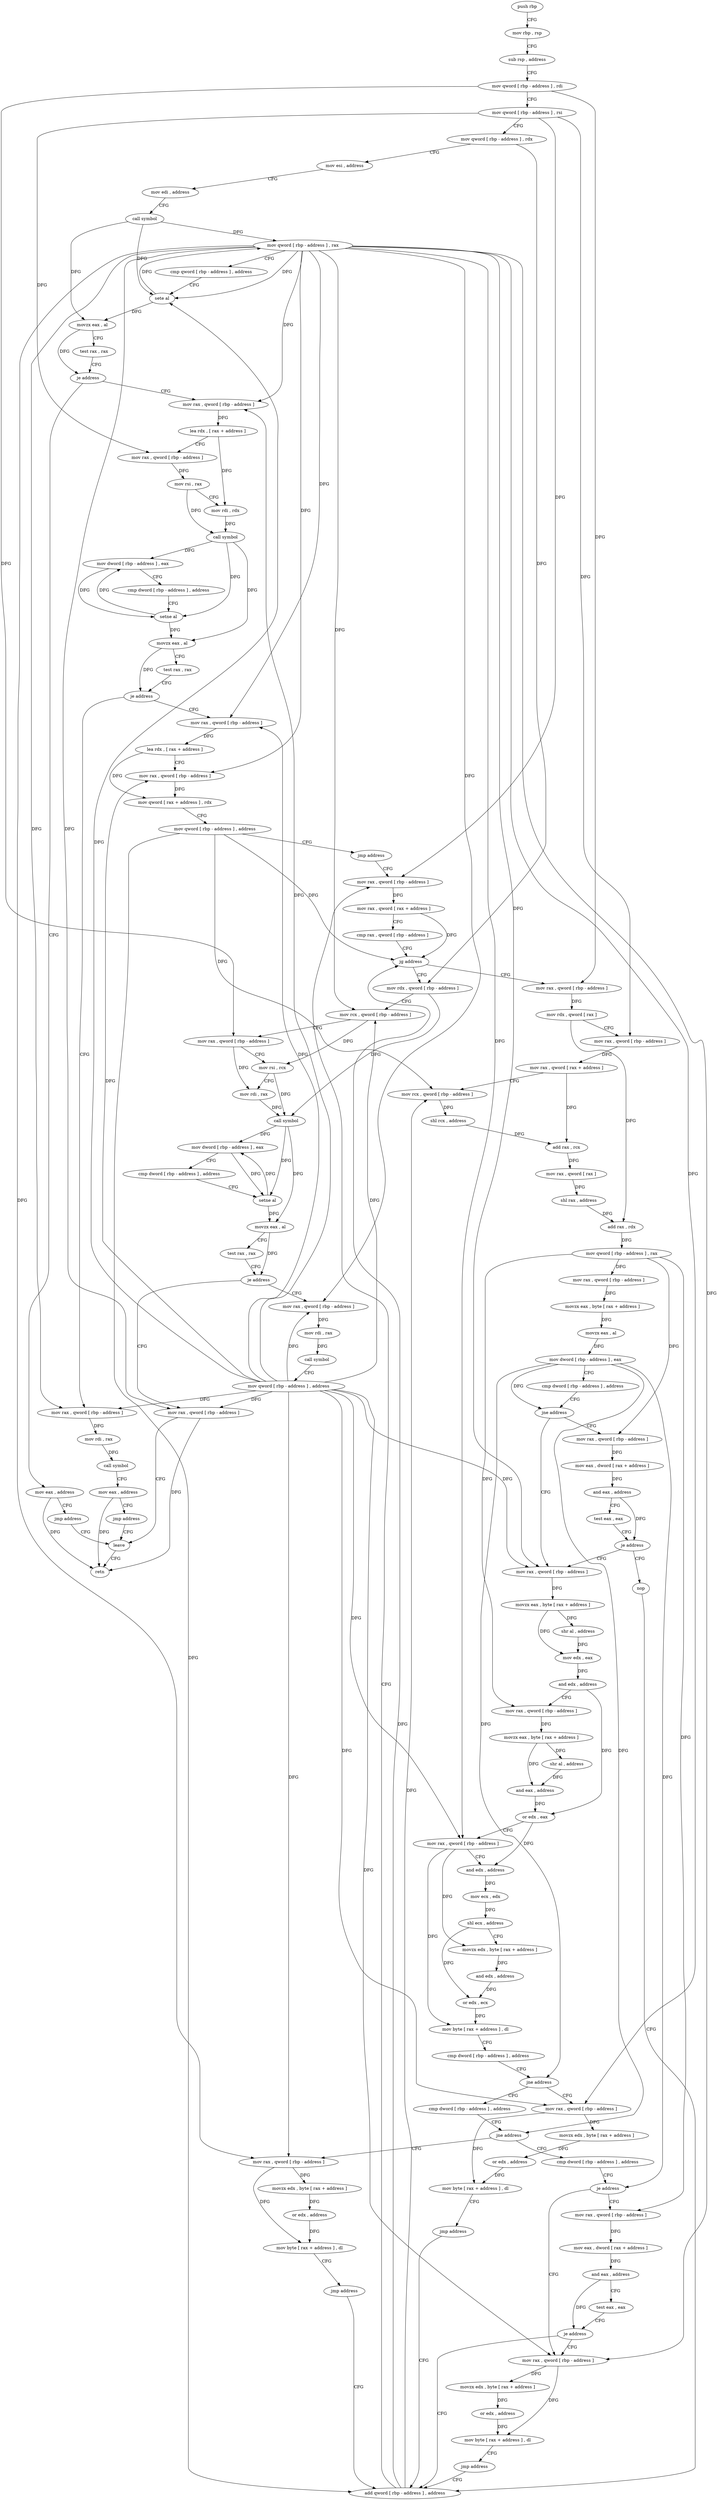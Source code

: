 digraph "func" {
"4382962" [label = "push rbp" ]
"4382963" [label = "mov rbp , rsp" ]
"4382966" [label = "sub rsp , address" ]
"4382970" [label = "mov qword [ rbp - address ] , rdi" ]
"4382974" [label = "mov qword [ rbp - address ] , rsi" ]
"4382978" [label = "mov qword [ rbp - address ] , rdx" ]
"4382982" [label = "mov esi , address" ]
"4382987" [label = "mov edi , address" ]
"4382992" [label = "call symbol" ]
"4382997" [label = "mov qword [ rbp - address ] , rax" ]
"4383001" [label = "cmp qword [ rbp - address ] , address" ]
"4383006" [label = "sete al" ]
"4383009" [label = "movzx eax , al" ]
"4383012" [label = "test rax , rax" ]
"4383015" [label = "je address" ]
"4383027" [label = "mov rax , qword [ rbp - address ]" ]
"4383017" [label = "mov eax , address" ]
"4383031" [label = "lea rdx , [ rax + address ]" ]
"4383035" [label = "mov rax , qword [ rbp - address ]" ]
"4383039" [label = "mov rsi , rax" ]
"4383042" [label = "mov rdi , rdx" ]
"4383045" [label = "call symbol" ]
"4383050" [label = "mov dword [ rbp - address ] , eax" ]
"4383053" [label = "cmp dword [ rbp - address ] , address" ]
"4383057" [label = "setne al" ]
"4383060" [label = "movzx eax , al" ]
"4383063" [label = "test rax , rax" ]
"4383066" [label = "je address" ]
"4383090" [label = "mov rax , qword [ rbp - address ]" ]
"4383068" [label = "mov rax , qword [ rbp - address ]" ]
"4383022" [label = "jmp address" ]
"4383426" [label = "leave" ]
"4383094" [label = "lea rdx , [ rax + address ]" ]
"4383098" [label = "mov rax , qword [ rbp - address ]" ]
"4383102" [label = "mov qword [ rax + address ] , rdx" ]
"4383106" [label = "mov qword [ rbp - address ] , address" ]
"4383114" [label = "jmp address" ]
"4383343" [label = "mov rax , qword [ rbp - address ]" ]
"4383072" [label = "mov rdi , rax" ]
"4383075" [label = "call symbol" ]
"4383080" [label = "mov eax , address" ]
"4383085" [label = "jmp address" ]
"4383427" [label = "retn" ]
"4383347" [label = "mov rax , qword [ rax + address ]" ]
"4383351" [label = "cmp rax , qword [ rbp - address ]" ]
"4383355" [label = "jg address" ]
"4383119" [label = "mov rax , qword [ rbp - address ]" ]
"4383361" [label = "mov rdx , qword [ rbp - address ]" ]
"4383123" [label = "mov rdx , qword [ rax ]" ]
"4383126" [label = "mov rax , qword [ rbp - address ]" ]
"4383130" [label = "mov rax , qword [ rax + address ]" ]
"4383134" [label = "mov rcx , qword [ rbp - address ]" ]
"4383138" [label = "shl rcx , address" ]
"4383142" [label = "add rax , rcx" ]
"4383145" [label = "mov rax , qword [ rax ]" ]
"4383148" [label = "shl rax , address" ]
"4383152" [label = "add rax , rdx" ]
"4383155" [label = "mov qword [ rbp - address ] , rax" ]
"4383159" [label = "mov rax , qword [ rbp - address ]" ]
"4383163" [label = "movzx eax , byte [ rax + address ]" ]
"4383167" [label = "movzx eax , al" ]
"4383170" [label = "mov dword [ rbp - address ] , eax" ]
"4383173" [label = "cmp dword [ rbp - address ] , address" ]
"4383177" [label = "jne address" ]
"4383199" [label = "mov rax , qword [ rbp - address ]" ]
"4383179" [label = "mov rax , qword [ rbp - address ]" ]
"4383365" [label = "mov rcx , qword [ rbp - address ]" ]
"4383369" [label = "mov rax , qword [ rbp - address ]" ]
"4383373" [label = "mov rsi , rcx" ]
"4383376" [label = "mov rdi , rax" ]
"4383379" [label = "call symbol" ]
"4383384" [label = "mov dword [ rbp - address ] , eax" ]
"4383387" [label = "cmp dword [ rbp - address ] , address" ]
"4383391" [label = "setne al" ]
"4383394" [label = "movzx eax , al" ]
"4383397" [label = "test rax , rax" ]
"4383400" [label = "je address" ]
"4383422" [label = "mov rax , qword [ rbp - address ]" ]
"4383402" [label = "mov rax , qword [ rbp - address ]" ]
"4383203" [label = "movzx eax , byte [ rax + address ]" ]
"4383207" [label = "shr al , address" ]
"4383210" [label = "mov edx , eax" ]
"4383212" [label = "and edx , address" ]
"4383215" [label = "mov rax , qword [ rbp - address ]" ]
"4383219" [label = "movzx eax , byte [ rax + address ]" ]
"4383223" [label = "shr al , address" ]
"4383226" [label = "and eax , address" ]
"4383229" [label = "or edx , eax" ]
"4383231" [label = "mov rax , qword [ rbp - address ]" ]
"4383235" [label = "and edx , address" ]
"4383238" [label = "mov ecx , edx" ]
"4383240" [label = "shl ecx , address" ]
"4383243" [label = "movzx edx , byte [ rax + address ]" ]
"4383247" [label = "and edx , address" ]
"4383250" [label = "or edx , ecx" ]
"4383252" [label = "mov byte [ rax + address ] , dl" ]
"4383255" [label = "cmp dword [ rbp - address ] , address" ]
"4383259" [label = "jne address" ]
"4383277" [label = "cmp dword [ rbp - address ] , address" ]
"4383261" [label = "mov rax , qword [ rbp - address ]" ]
"4383183" [label = "mov eax , dword [ rax + address ]" ]
"4383186" [label = "and eax , address" ]
"4383191" [label = "test eax , eax" ]
"4383193" [label = "je address" ]
"4383337" [label = "nop" ]
"4383406" [label = "mov rdi , rax" ]
"4383409" [label = "call symbol" ]
"4383414" [label = "mov qword [ rbp - address ] , address" ]
"4383281" [label = "jne address" ]
"4383299" [label = "cmp dword [ rbp - address ] , address" ]
"4383283" [label = "mov rax , qword [ rbp - address ]" ]
"4383265" [label = "movzx edx , byte [ rax + address ]" ]
"4383269" [label = "or edx , address" ]
"4383272" [label = "mov byte [ rax + address ] , dl" ]
"4383275" [label = "jmp address" ]
"4383338" [label = "add qword [ rbp - address ] , address" ]
"4383303" [label = "je address" ]
"4383321" [label = "mov rax , qword [ rbp - address ]" ]
"4383305" [label = "mov rax , qword [ rbp - address ]" ]
"4383287" [label = "movzx edx , byte [ rax + address ]" ]
"4383291" [label = "or edx , address" ]
"4383294" [label = "mov byte [ rax + address ] , dl" ]
"4383297" [label = "jmp address" ]
"4383325" [label = "movzx edx , byte [ rax + address ]" ]
"4383329" [label = "or edx , address" ]
"4383332" [label = "mov byte [ rax + address ] , dl" ]
"4383335" [label = "jmp address" ]
"4383309" [label = "mov eax , dword [ rax + address ]" ]
"4383312" [label = "and eax , address" ]
"4383317" [label = "test eax , eax" ]
"4383319" [label = "je address" ]
"4382962" -> "4382963" [ label = "CFG" ]
"4382963" -> "4382966" [ label = "CFG" ]
"4382966" -> "4382970" [ label = "CFG" ]
"4382970" -> "4382974" [ label = "CFG" ]
"4382970" -> "4383119" [ label = "DFG" ]
"4382970" -> "4383369" [ label = "DFG" ]
"4382974" -> "4382978" [ label = "CFG" ]
"4382974" -> "4383035" [ label = "DFG" ]
"4382974" -> "4383343" [ label = "DFG" ]
"4382974" -> "4383126" [ label = "DFG" ]
"4382978" -> "4382982" [ label = "CFG" ]
"4382978" -> "4383361" [ label = "DFG" ]
"4382982" -> "4382987" [ label = "CFG" ]
"4382987" -> "4382992" [ label = "CFG" ]
"4382992" -> "4382997" [ label = "DFG" ]
"4382992" -> "4383006" [ label = "DFG" ]
"4382992" -> "4383009" [ label = "DFG" ]
"4382997" -> "4383001" [ label = "CFG" ]
"4382997" -> "4383006" [ label = "DFG" ]
"4382997" -> "4383027" [ label = "DFG" ]
"4382997" -> "4383090" [ label = "DFG" ]
"4382997" -> "4383098" [ label = "DFG" ]
"4382997" -> "4383068" [ label = "DFG" ]
"4382997" -> "4383365" [ label = "DFG" ]
"4382997" -> "4383199" [ label = "DFG" ]
"4382997" -> "4383231" [ label = "DFG" ]
"4382997" -> "4383422" [ label = "DFG" ]
"4382997" -> "4383402" [ label = "DFG" ]
"4382997" -> "4383261" [ label = "DFG" ]
"4382997" -> "4383283" [ label = "DFG" ]
"4382997" -> "4383321" [ label = "DFG" ]
"4383001" -> "4383006" [ label = "CFG" ]
"4383006" -> "4383009" [ label = "DFG" ]
"4383006" -> "4382997" [ label = "DFG" ]
"4383009" -> "4383012" [ label = "CFG" ]
"4383009" -> "4383015" [ label = "DFG" ]
"4383012" -> "4383015" [ label = "CFG" ]
"4383015" -> "4383027" [ label = "CFG" ]
"4383015" -> "4383017" [ label = "CFG" ]
"4383027" -> "4383031" [ label = "DFG" ]
"4383017" -> "4383022" [ label = "CFG" ]
"4383017" -> "4383427" [ label = "DFG" ]
"4383031" -> "4383035" [ label = "CFG" ]
"4383031" -> "4383042" [ label = "DFG" ]
"4383035" -> "4383039" [ label = "DFG" ]
"4383039" -> "4383042" [ label = "CFG" ]
"4383039" -> "4383045" [ label = "DFG" ]
"4383042" -> "4383045" [ label = "DFG" ]
"4383045" -> "4383050" [ label = "DFG" ]
"4383045" -> "4383057" [ label = "DFG" ]
"4383045" -> "4383060" [ label = "DFG" ]
"4383050" -> "4383053" [ label = "CFG" ]
"4383050" -> "4383057" [ label = "DFG" ]
"4383053" -> "4383057" [ label = "CFG" ]
"4383057" -> "4383060" [ label = "DFG" ]
"4383057" -> "4383050" [ label = "DFG" ]
"4383060" -> "4383063" [ label = "CFG" ]
"4383060" -> "4383066" [ label = "DFG" ]
"4383063" -> "4383066" [ label = "CFG" ]
"4383066" -> "4383090" [ label = "CFG" ]
"4383066" -> "4383068" [ label = "CFG" ]
"4383090" -> "4383094" [ label = "DFG" ]
"4383068" -> "4383072" [ label = "DFG" ]
"4383022" -> "4383426" [ label = "CFG" ]
"4383426" -> "4383427" [ label = "CFG" ]
"4383094" -> "4383098" [ label = "CFG" ]
"4383094" -> "4383102" [ label = "DFG" ]
"4383098" -> "4383102" [ label = "DFG" ]
"4383102" -> "4383106" [ label = "CFG" ]
"4383106" -> "4383114" [ label = "CFG" ]
"4383106" -> "4383355" [ label = "DFG" ]
"4383106" -> "4383134" [ label = "DFG" ]
"4383106" -> "4383338" [ label = "DFG" ]
"4383114" -> "4383343" [ label = "CFG" ]
"4383343" -> "4383347" [ label = "DFG" ]
"4383072" -> "4383075" [ label = "DFG" ]
"4383075" -> "4383080" [ label = "CFG" ]
"4383080" -> "4383085" [ label = "CFG" ]
"4383080" -> "4383427" [ label = "DFG" ]
"4383085" -> "4383426" [ label = "CFG" ]
"4383347" -> "4383351" [ label = "CFG" ]
"4383347" -> "4383355" [ label = "DFG" ]
"4383351" -> "4383355" [ label = "CFG" ]
"4383355" -> "4383119" [ label = "CFG" ]
"4383355" -> "4383361" [ label = "CFG" ]
"4383119" -> "4383123" [ label = "DFG" ]
"4383361" -> "4383365" [ label = "CFG" ]
"4383361" -> "4383379" [ label = "DFG" ]
"4383123" -> "4383126" [ label = "CFG" ]
"4383123" -> "4383152" [ label = "DFG" ]
"4383126" -> "4383130" [ label = "DFG" ]
"4383130" -> "4383134" [ label = "CFG" ]
"4383130" -> "4383142" [ label = "DFG" ]
"4383134" -> "4383138" [ label = "DFG" ]
"4383138" -> "4383142" [ label = "DFG" ]
"4383142" -> "4383145" [ label = "DFG" ]
"4383145" -> "4383148" [ label = "DFG" ]
"4383148" -> "4383152" [ label = "DFG" ]
"4383152" -> "4383155" [ label = "DFG" ]
"4383155" -> "4383159" [ label = "DFG" ]
"4383155" -> "4383215" [ label = "DFG" ]
"4383155" -> "4383179" [ label = "DFG" ]
"4383155" -> "4383305" [ label = "DFG" ]
"4383159" -> "4383163" [ label = "DFG" ]
"4383163" -> "4383167" [ label = "DFG" ]
"4383167" -> "4383170" [ label = "DFG" ]
"4383170" -> "4383173" [ label = "CFG" ]
"4383170" -> "4383177" [ label = "DFG" ]
"4383170" -> "4383259" [ label = "DFG" ]
"4383170" -> "4383281" [ label = "DFG" ]
"4383170" -> "4383303" [ label = "DFG" ]
"4383173" -> "4383177" [ label = "CFG" ]
"4383177" -> "4383199" [ label = "CFG" ]
"4383177" -> "4383179" [ label = "CFG" ]
"4383199" -> "4383203" [ label = "DFG" ]
"4383179" -> "4383183" [ label = "DFG" ]
"4383365" -> "4383369" [ label = "CFG" ]
"4383365" -> "4383373" [ label = "DFG" ]
"4383369" -> "4383373" [ label = "CFG" ]
"4383369" -> "4383376" [ label = "DFG" ]
"4383373" -> "4383376" [ label = "CFG" ]
"4383373" -> "4383379" [ label = "DFG" ]
"4383376" -> "4383379" [ label = "DFG" ]
"4383379" -> "4383384" [ label = "DFG" ]
"4383379" -> "4383391" [ label = "DFG" ]
"4383379" -> "4383394" [ label = "DFG" ]
"4383384" -> "4383387" [ label = "CFG" ]
"4383384" -> "4383391" [ label = "DFG" ]
"4383387" -> "4383391" [ label = "CFG" ]
"4383391" -> "4383394" [ label = "DFG" ]
"4383391" -> "4383384" [ label = "DFG" ]
"4383394" -> "4383397" [ label = "CFG" ]
"4383394" -> "4383400" [ label = "DFG" ]
"4383397" -> "4383400" [ label = "CFG" ]
"4383400" -> "4383422" [ label = "CFG" ]
"4383400" -> "4383402" [ label = "CFG" ]
"4383422" -> "4383426" [ label = "CFG" ]
"4383422" -> "4383427" [ label = "DFG" ]
"4383402" -> "4383406" [ label = "DFG" ]
"4383203" -> "4383207" [ label = "DFG" ]
"4383203" -> "4383210" [ label = "DFG" ]
"4383207" -> "4383210" [ label = "DFG" ]
"4383210" -> "4383212" [ label = "DFG" ]
"4383212" -> "4383215" [ label = "CFG" ]
"4383212" -> "4383229" [ label = "DFG" ]
"4383215" -> "4383219" [ label = "DFG" ]
"4383219" -> "4383223" [ label = "DFG" ]
"4383219" -> "4383226" [ label = "DFG" ]
"4383223" -> "4383226" [ label = "DFG" ]
"4383226" -> "4383229" [ label = "DFG" ]
"4383229" -> "4383231" [ label = "CFG" ]
"4383229" -> "4383235" [ label = "DFG" ]
"4383231" -> "4383235" [ label = "CFG" ]
"4383231" -> "4383243" [ label = "DFG" ]
"4383231" -> "4383252" [ label = "DFG" ]
"4383235" -> "4383238" [ label = "DFG" ]
"4383238" -> "4383240" [ label = "DFG" ]
"4383240" -> "4383243" [ label = "CFG" ]
"4383240" -> "4383250" [ label = "DFG" ]
"4383243" -> "4383247" [ label = "DFG" ]
"4383247" -> "4383250" [ label = "DFG" ]
"4383250" -> "4383252" [ label = "DFG" ]
"4383252" -> "4383255" [ label = "CFG" ]
"4383255" -> "4383259" [ label = "CFG" ]
"4383259" -> "4383277" [ label = "CFG" ]
"4383259" -> "4383261" [ label = "CFG" ]
"4383277" -> "4383281" [ label = "CFG" ]
"4383261" -> "4383265" [ label = "DFG" ]
"4383261" -> "4383272" [ label = "DFG" ]
"4383183" -> "4383186" [ label = "DFG" ]
"4383186" -> "4383191" [ label = "CFG" ]
"4383186" -> "4383193" [ label = "DFG" ]
"4383191" -> "4383193" [ label = "CFG" ]
"4383193" -> "4383337" [ label = "CFG" ]
"4383193" -> "4383199" [ label = "CFG" ]
"4383337" -> "4383338" [ label = "CFG" ]
"4383406" -> "4383409" [ label = "DFG" ]
"4383409" -> "4383414" [ label = "CFG" ]
"4383414" -> "4383422" [ label = "DFG" ]
"4383414" -> "4383006" [ label = "DFG" ]
"4383414" -> "4383027" [ label = "DFG" ]
"4383414" -> "4383090" [ label = "DFG" ]
"4383414" -> "4383098" [ label = "DFG" ]
"4383414" -> "4383068" [ label = "DFG" ]
"4383414" -> "4383365" [ label = "DFG" ]
"4383414" -> "4383199" [ label = "DFG" ]
"4383414" -> "4383231" [ label = "DFG" ]
"4383414" -> "4383402" [ label = "DFG" ]
"4383414" -> "4383261" [ label = "DFG" ]
"4383414" -> "4383283" [ label = "DFG" ]
"4383414" -> "4383321" [ label = "DFG" ]
"4383281" -> "4383299" [ label = "CFG" ]
"4383281" -> "4383283" [ label = "CFG" ]
"4383299" -> "4383303" [ label = "CFG" ]
"4383283" -> "4383287" [ label = "DFG" ]
"4383283" -> "4383294" [ label = "DFG" ]
"4383265" -> "4383269" [ label = "DFG" ]
"4383269" -> "4383272" [ label = "DFG" ]
"4383272" -> "4383275" [ label = "CFG" ]
"4383275" -> "4383338" [ label = "CFG" ]
"4383338" -> "4383343" [ label = "CFG" ]
"4383338" -> "4383355" [ label = "DFG" ]
"4383338" -> "4383134" [ label = "DFG" ]
"4383303" -> "4383321" [ label = "CFG" ]
"4383303" -> "4383305" [ label = "CFG" ]
"4383321" -> "4383325" [ label = "DFG" ]
"4383321" -> "4383332" [ label = "DFG" ]
"4383305" -> "4383309" [ label = "DFG" ]
"4383287" -> "4383291" [ label = "DFG" ]
"4383291" -> "4383294" [ label = "DFG" ]
"4383294" -> "4383297" [ label = "CFG" ]
"4383297" -> "4383338" [ label = "CFG" ]
"4383325" -> "4383329" [ label = "DFG" ]
"4383329" -> "4383332" [ label = "DFG" ]
"4383332" -> "4383335" [ label = "CFG" ]
"4383335" -> "4383338" [ label = "CFG" ]
"4383309" -> "4383312" [ label = "DFG" ]
"4383312" -> "4383317" [ label = "CFG" ]
"4383312" -> "4383319" [ label = "DFG" ]
"4383317" -> "4383319" [ label = "CFG" ]
"4383319" -> "4383338" [ label = "CFG" ]
"4383319" -> "4383321" [ label = "CFG" ]
}
